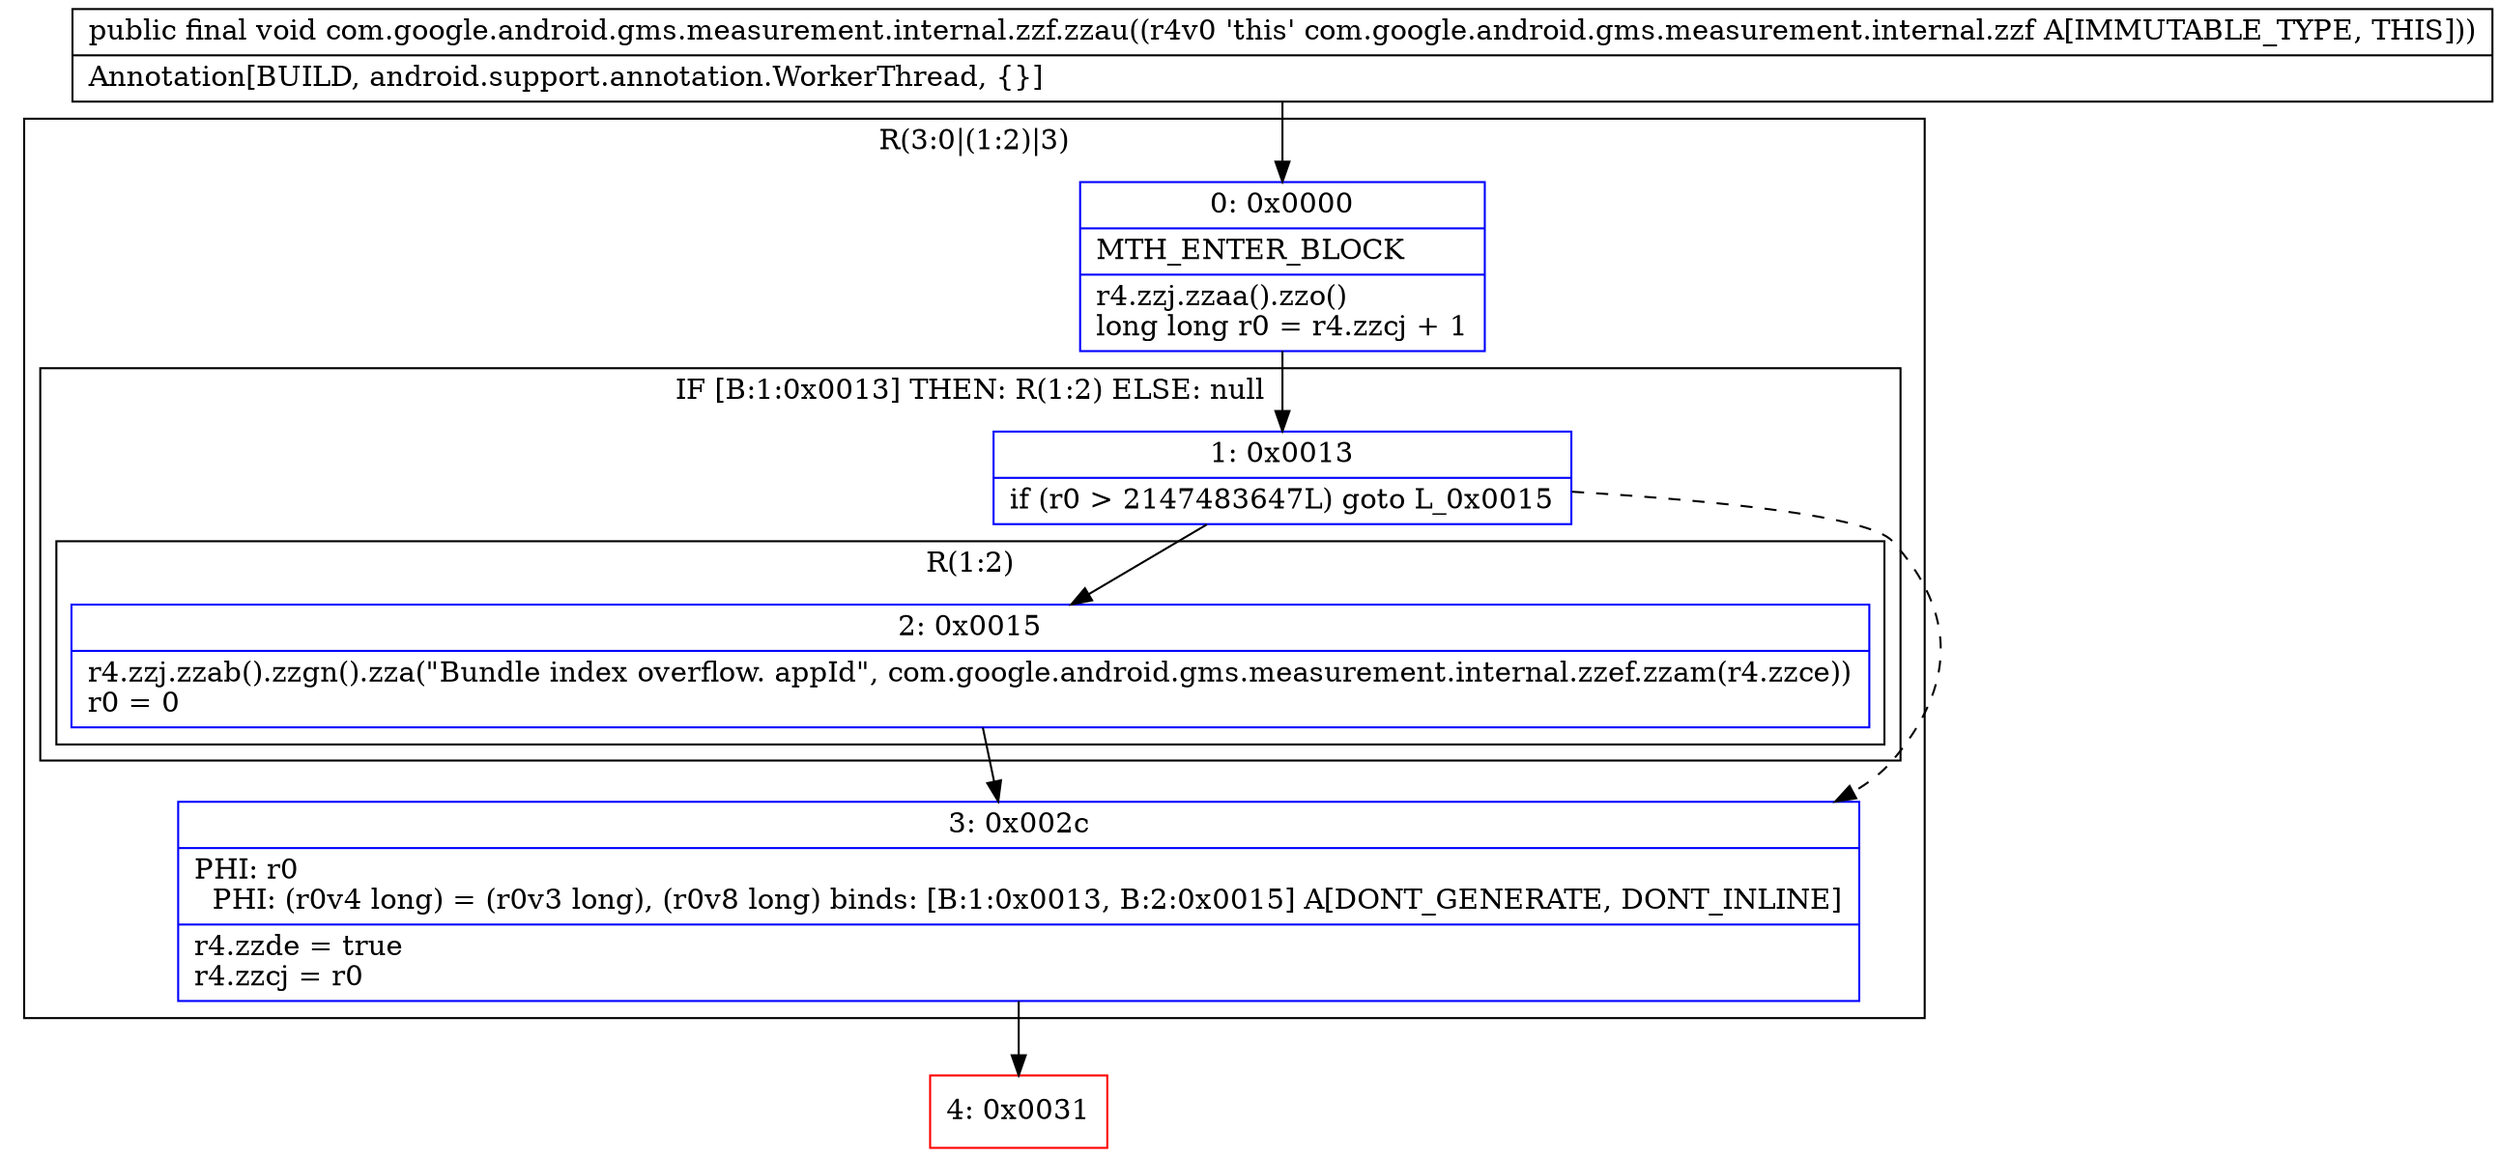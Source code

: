 digraph "CFG forcom.google.android.gms.measurement.internal.zzf.zzau()V" {
subgraph cluster_Region_885728857 {
label = "R(3:0|(1:2)|3)";
node [shape=record,color=blue];
Node_0 [shape=record,label="{0\:\ 0x0000|MTH_ENTER_BLOCK\l|r4.zzj.zzaa().zzo()\llong long r0 = r4.zzcj + 1\l}"];
subgraph cluster_IfRegion_77785813 {
label = "IF [B:1:0x0013] THEN: R(1:2) ELSE: null";
node [shape=record,color=blue];
Node_1 [shape=record,label="{1\:\ 0x0013|if (r0 \> 2147483647L) goto L_0x0015\l}"];
subgraph cluster_Region_1077761868 {
label = "R(1:2)";
node [shape=record,color=blue];
Node_2 [shape=record,label="{2\:\ 0x0015|r4.zzj.zzab().zzgn().zza(\"Bundle index overflow. appId\", com.google.android.gms.measurement.internal.zzef.zzam(r4.zzce))\lr0 = 0\l}"];
}
}
Node_3 [shape=record,label="{3\:\ 0x002c|PHI: r0 \l  PHI: (r0v4 long) = (r0v3 long), (r0v8 long) binds: [B:1:0x0013, B:2:0x0015] A[DONT_GENERATE, DONT_INLINE]\l|r4.zzde = true\lr4.zzcj = r0\l}"];
}
Node_4 [shape=record,color=red,label="{4\:\ 0x0031}"];
MethodNode[shape=record,label="{public final void com.google.android.gms.measurement.internal.zzf.zzau((r4v0 'this' com.google.android.gms.measurement.internal.zzf A[IMMUTABLE_TYPE, THIS]))  | Annotation[BUILD, android.support.annotation.WorkerThread, \{\}]\l}"];
MethodNode -> Node_0;
Node_0 -> Node_1;
Node_1 -> Node_2;
Node_1 -> Node_3[style=dashed];
Node_2 -> Node_3;
Node_3 -> Node_4;
}

